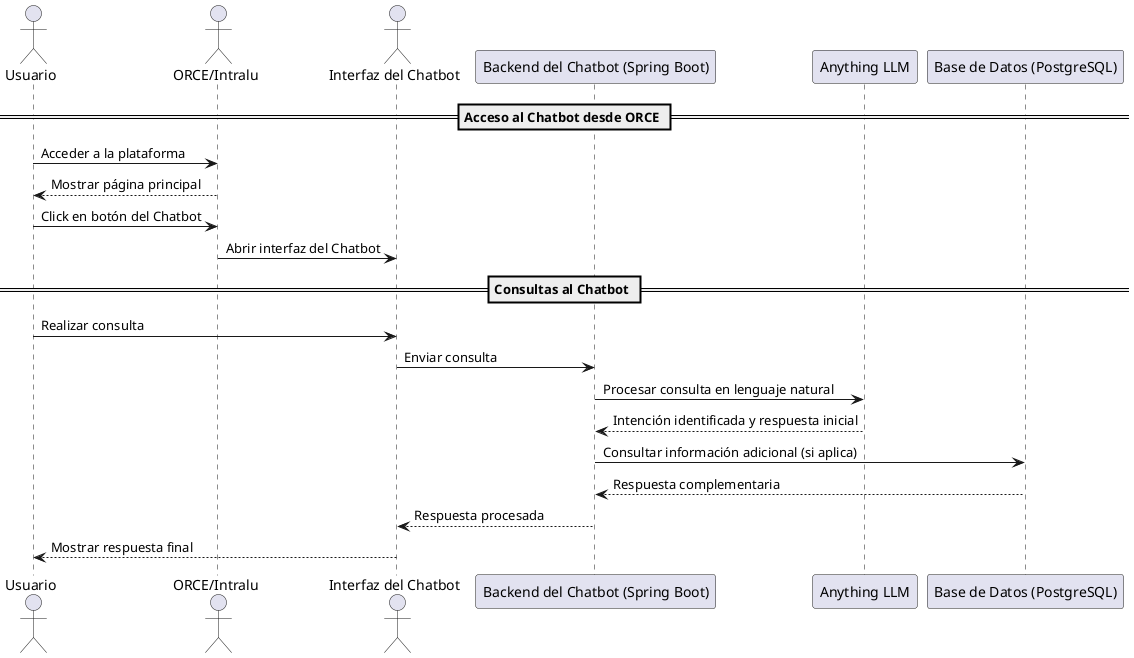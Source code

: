 @startuml Diagrama-Secuencia-Usuario
actor Usuario
actor "ORCE/Intralu" as ORCE
actor "Interfaz del Chatbot" as InterfazUsuario
participant "Backend del Chatbot (Spring Boot)" as BackendChatbot
participant "Anything LLM" as AnythingLLM
participant "Base de Datos (PostgreSQL)" as PostgreSQL

== Acceso al Chatbot desde ORCE ==
Usuario -> ORCE: Acceder a la plataforma
ORCE --> Usuario: Mostrar página principal
Usuario -> ORCE: Click en botón del Chatbot
ORCE -> InterfazUsuario: Abrir interfaz del Chatbot

== Consultas al Chatbot ==
Usuario -> InterfazUsuario: Realizar consulta
InterfazUsuario -> BackendChatbot: Enviar consulta
BackendChatbot -> AnythingLLM: Procesar consulta en lenguaje natural
AnythingLLM --> BackendChatbot: Intención identificada y respuesta inicial
BackendChatbot -> PostgreSQL: Consultar información adicional (si aplica)
PostgreSQL --> BackendChatbot: Respuesta complementaria
BackendChatbot --> InterfazUsuario: Respuesta procesada
InterfazUsuario --> Usuario: Mostrar respuesta final
@enduml
